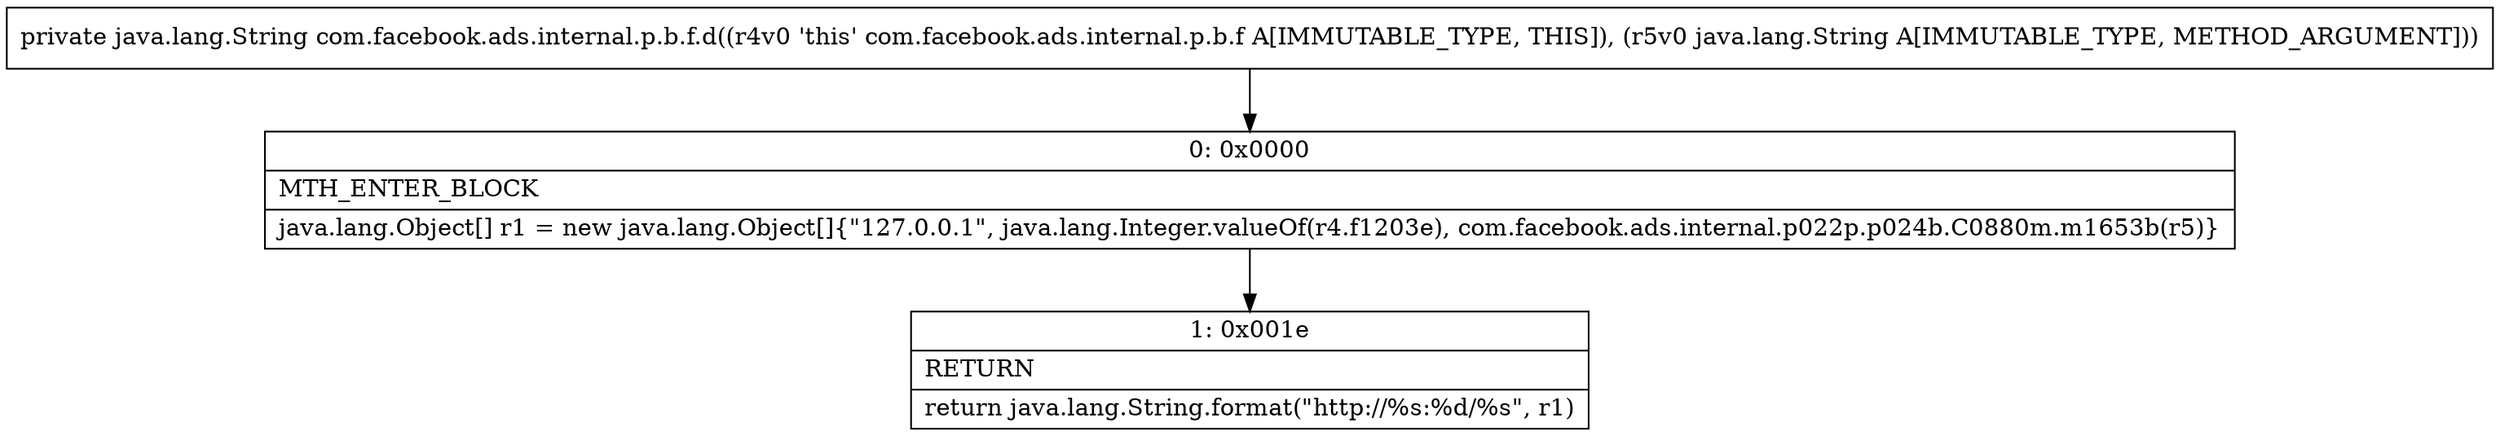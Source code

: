 digraph "CFG forcom.facebook.ads.internal.p.b.f.d(Ljava\/lang\/String;)Ljava\/lang\/String;" {
Node_0 [shape=record,label="{0\:\ 0x0000|MTH_ENTER_BLOCK\l|java.lang.Object[] r1 = new java.lang.Object[]\{\"127.0.0.1\", java.lang.Integer.valueOf(r4.f1203e), com.facebook.ads.internal.p022p.p024b.C0880m.m1653b(r5)\}\l}"];
Node_1 [shape=record,label="{1\:\ 0x001e|RETURN\l|return java.lang.String.format(\"http:\/\/%s:%d\/%s\", r1)\l}"];
MethodNode[shape=record,label="{private java.lang.String com.facebook.ads.internal.p.b.f.d((r4v0 'this' com.facebook.ads.internal.p.b.f A[IMMUTABLE_TYPE, THIS]), (r5v0 java.lang.String A[IMMUTABLE_TYPE, METHOD_ARGUMENT])) }"];
MethodNode -> Node_0;
Node_0 -> Node_1;
}

